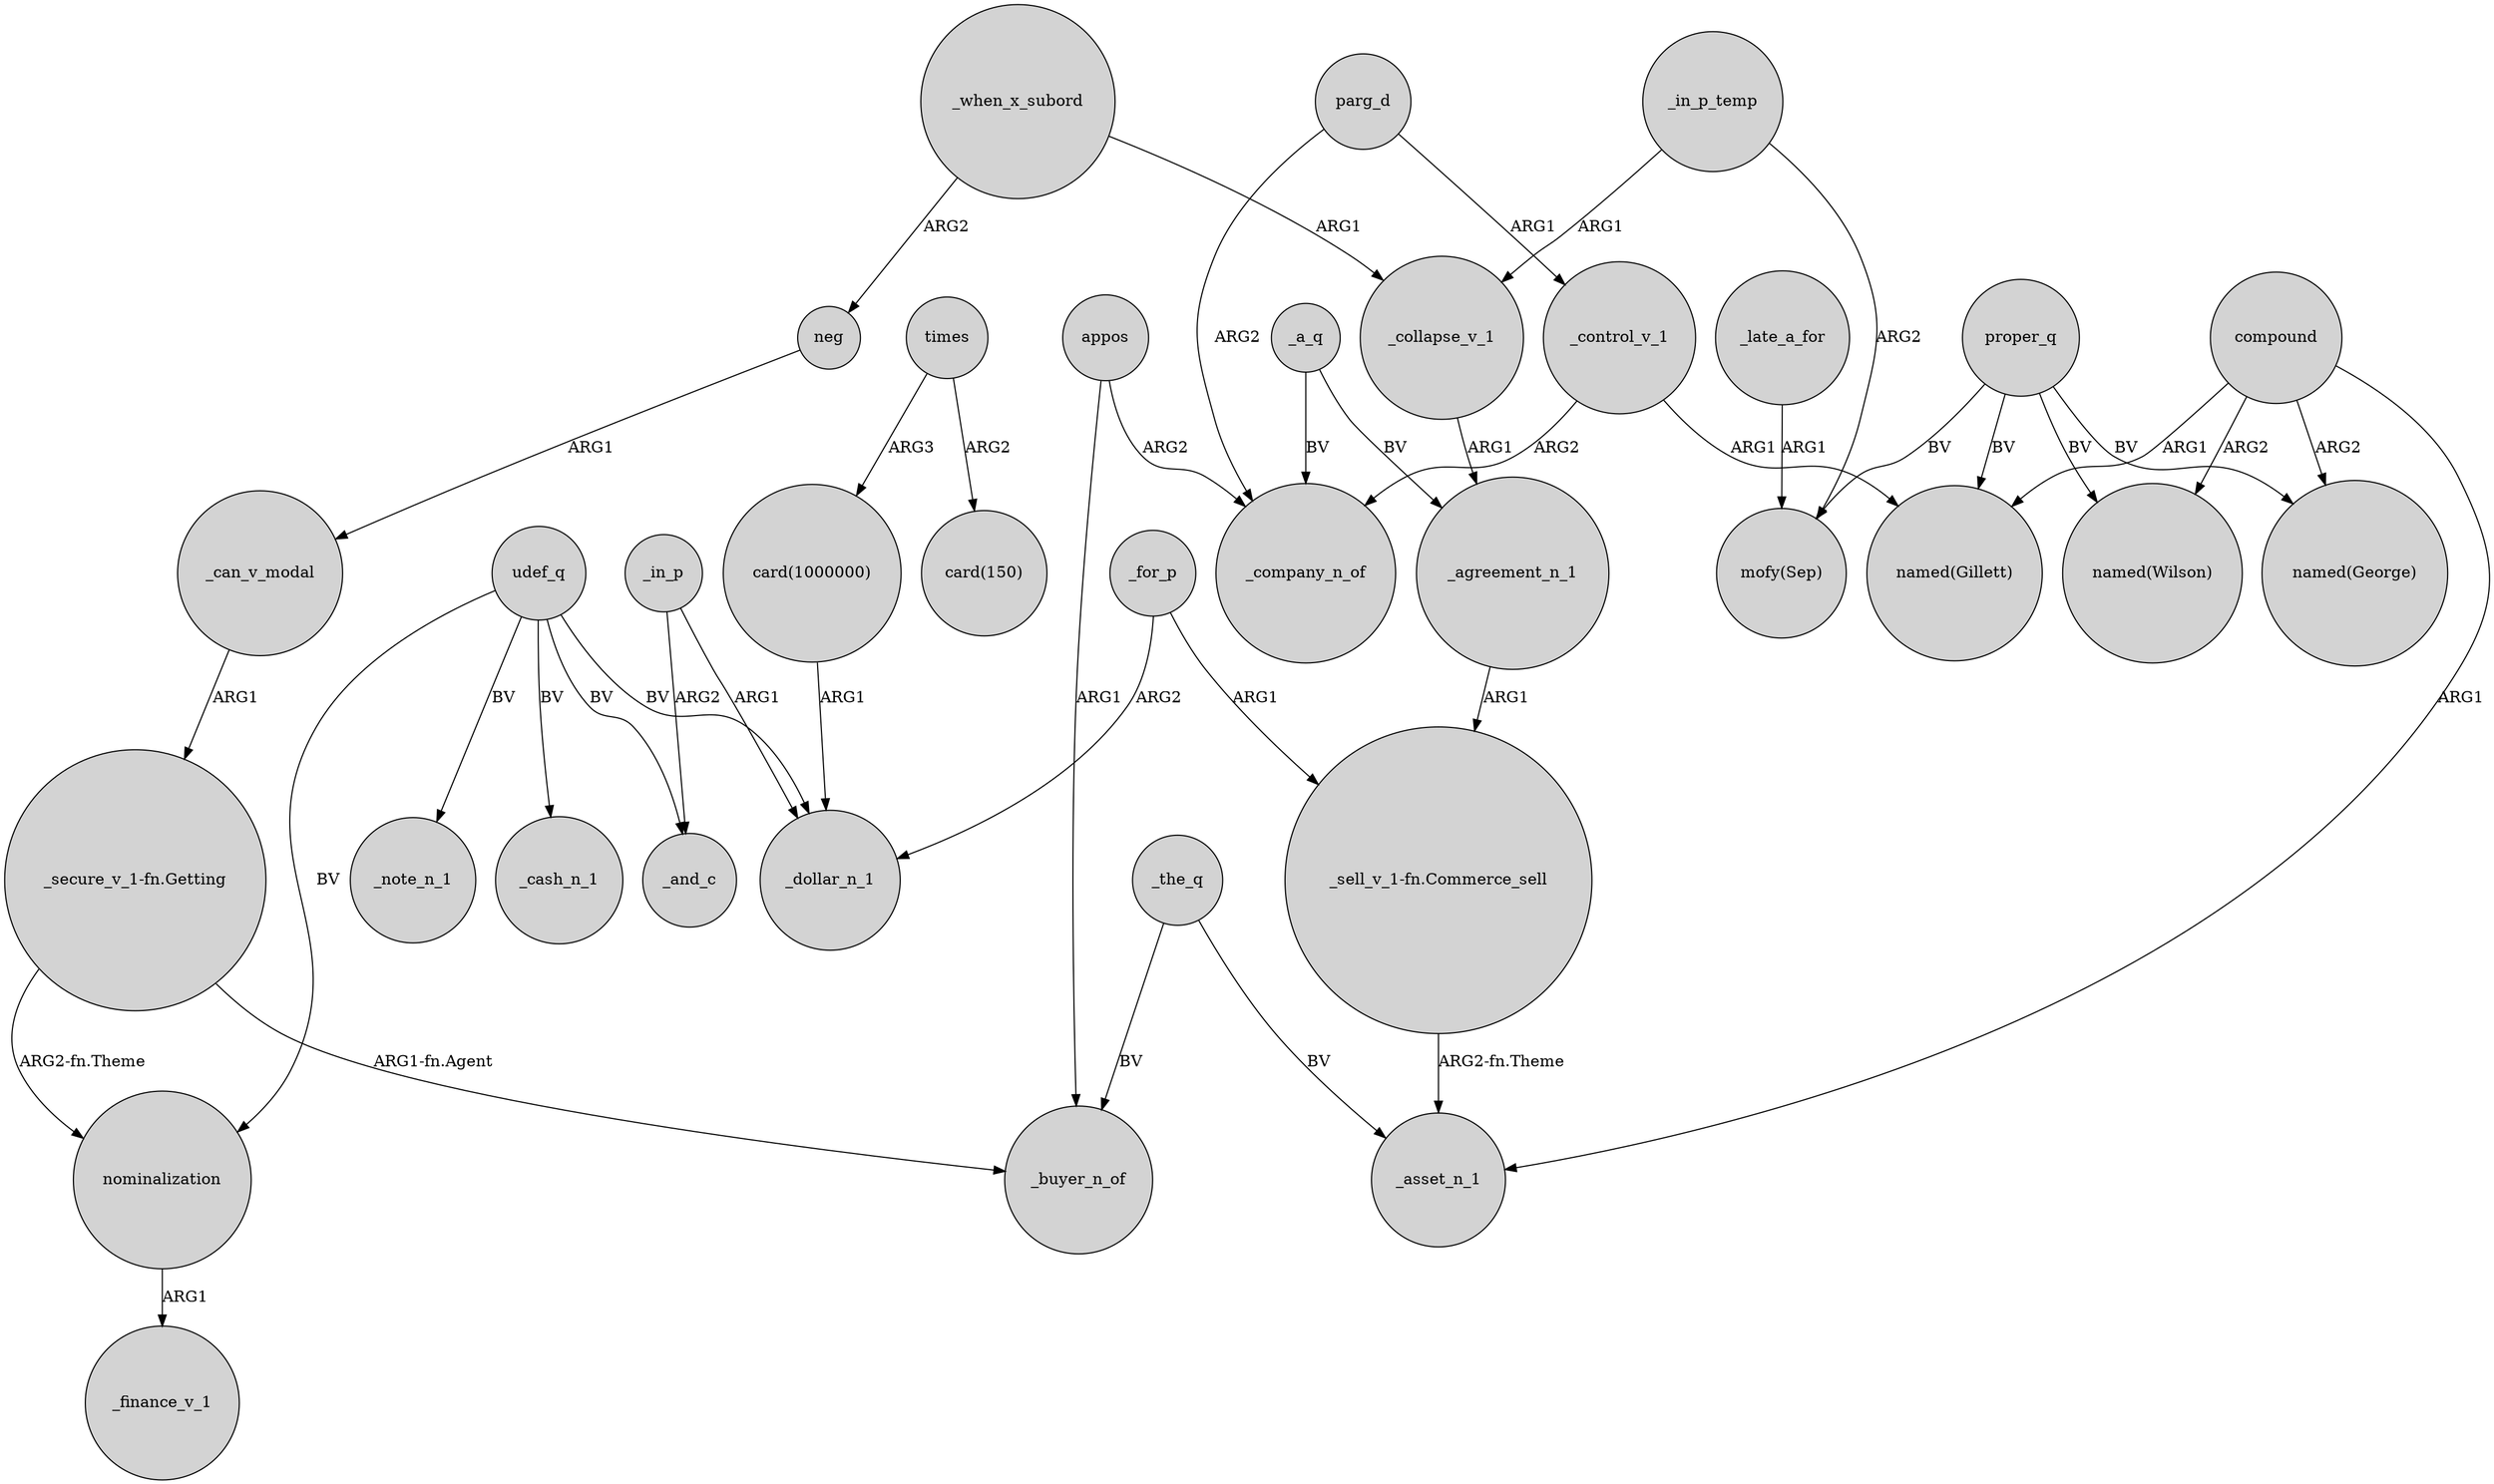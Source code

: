 digraph {
	node [shape=circle style=filled]
	"card(1000000)" -> _dollar_n_1 [label=ARG1]
	proper_q -> "named(Wilson)" [label=BV]
	_when_x_subord -> _collapse_v_1 [label=ARG1]
	_for_p -> _dollar_n_1 [label=ARG2]
	appos -> _buyer_n_of [label=ARG1]
	udef_q -> _cash_n_1 [label=BV]
	_collapse_v_1 -> _agreement_n_1 [label=ARG1]
	_can_v_modal -> "_secure_v_1-fn.Getting" [label=ARG1]
	_the_q -> _buyer_n_of [label=BV]
	_control_v_1 -> "named(Gillett)" [label=ARG1]
	compound -> _asset_n_1 [label=ARG1]
	parg_d -> _control_v_1 [label=ARG1]
	compound -> "named(George)" [label=ARG2]
	proper_q -> "mofy(Sep)" [label=BV]
	_control_v_1 -> _company_n_of [label=ARG2]
	nominalization -> _finance_v_1 [label=ARG1]
	times -> "card(150)" [label=ARG2]
	"_sell_v_1-fn.Commerce_sell" -> _asset_n_1 [label="ARG2-fn.Theme"]
	_when_x_subord -> neg [label=ARG2]
	"_secure_v_1-fn.Getting" -> nominalization [label="ARG2-fn.Theme"]
	times -> "card(1000000)" [label=ARG3]
	_a_q -> _agreement_n_1 [label=BV]
	_the_q -> _asset_n_1 [label=BV]
	appos -> _company_n_of [label=ARG2]
	parg_d -> _company_n_of [label=ARG2]
	_in_p_temp -> _collapse_v_1 [label=ARG1]
	_late_a_for -> "mofy(Sep)" [label=ARG1]
	proper_q -> "named(George)" [label=BV]
	_for_p -> "_sell_v_1-fn.Commerce_sell" [label=ARG1]
	udef_q -> nominalization [label=BV]
	_a_q -> _company_n_of [label=BV]
	proper_q -> "named(Gillett)" [label=BV]
	compound -> "named(Wilson)" [label=ARG2]
	_agreement_n_1 -> "_sell_v_1-fn.Commerce_sell" [label=ARG1]
	_in_p -> _dollar_n_1 [label=ARG1]
	"_secure_v_1-fn.Getting" -> _buyer_n_of [label="ARG1-fn.Agent"]
	udef_q -> _and_c [label=BV]
	_in_p -> _and_c [label=ARG2]
	_in_p_temp -> "mofy(Sep)" [label=ARG2]
	compound -> "named(Gillett)" [label=ARG1]
	udef_q -> _note_n_1 [label=BV]
	neg -> _can_v_modal [label=ARG1]
	udef_q -> _dollar_n_1 [label=BV]
}
